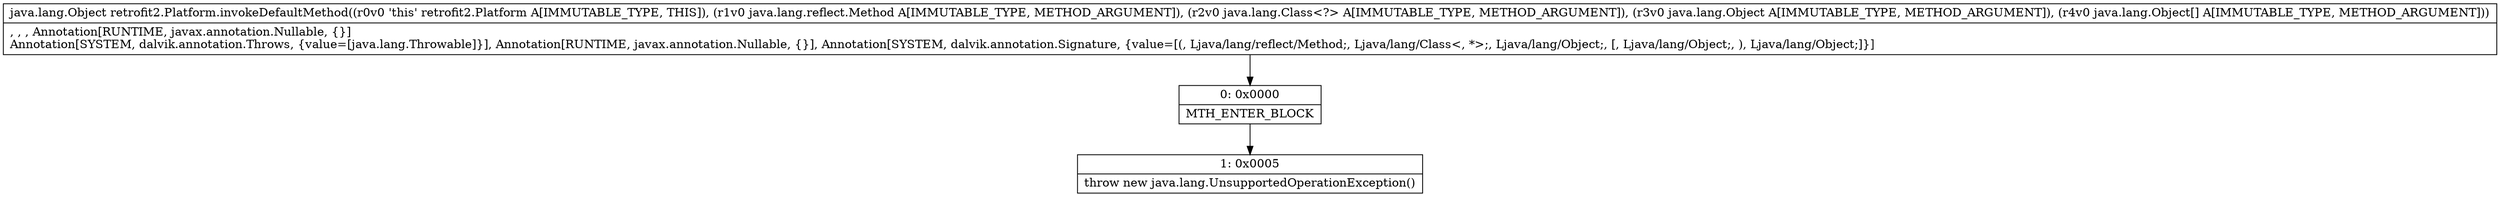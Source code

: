 digraph "CFG forretrofit2.Platform.invokeDefaultMethod(Ljava\/lang\/reflect\/Method;Ljava\/lang\/Class;Ljava\/lang\/Object;[Ljava\/lang\/Object;)Ljava\/lang\/Object;" {
Node_0 [shape=record,label="{0\:\ 0x0000|MTH_ENTER_BLOCK\l}"];
Node_1 [shape=record,label="{1\:\ 0x0005|throw new java.lang.UnsupportedOperationException()\l}"];
MethodNode[shape=record,label="{java.lang.Object retrofit2.Platform.invokeDefaultMethod((r0v0 'this' retrofit2.Platform A[IMMUTABLE_TYPE, THIS]), (r1v0 java.lang.reflect.Method A[IMMUTABLE_TYPE, METHOD_ARGUMENT]), (r2v0 java.lang.Class\<?\> A[IMMUTABLE_TYPE, METHOD_ARGUMENT]), (r3v0 java.lang.Object A[IMMUTABLE_TYPE, METHOD_ARGUMENT]), (r4v0 java.lang.Object[] A[IMMUTABLE_TYPE, METHOD_ARGUMENT]))  | , , , Annotation[RUNTIME, javax.annotation.Nullable, \{\}]\lAnnotation[SYSTEM, dalvik.annotation.Throws, \{value=[java.lang.Throwable]\}], Annotation[RUNTIME, javax.annotation.Nullable, \{\}], Annotation[SYSTEM, dalvik.annotation.Signature, \{value=[(, Ljava\/lang\/reflect\/Method;, Ljava\/lang\/Class\<, *\>;, Ljava\/lang\/Object;, [, Ljava\/lang\/Object;, ), Ljava\/lang\/Object;]\}]\l}"];
MethodNode -> Node_0;
Node_0 -> Node_1;
}

